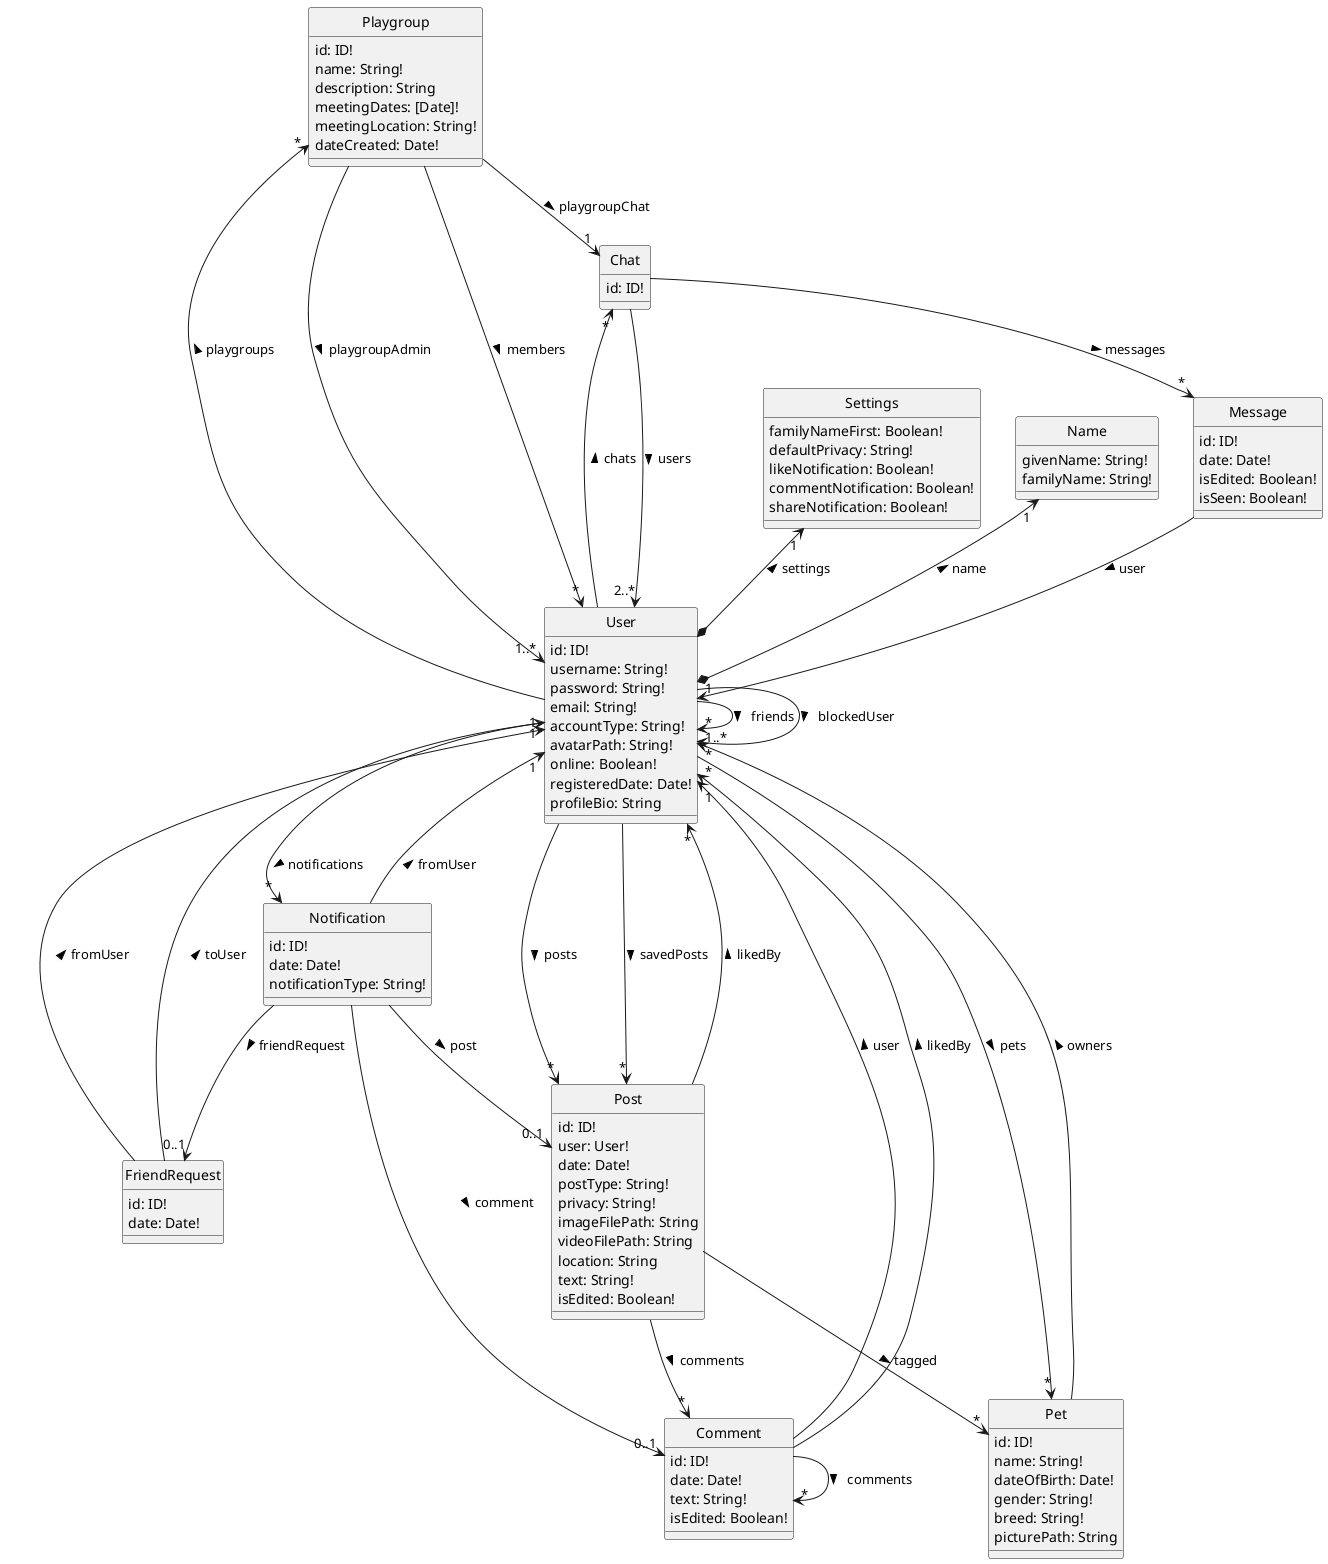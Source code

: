 @startuml DataSchemaExplicitConnections
hide circle
skinparam classAttributeIconSize 0

class User {
    id: ID!
    username: String!
    password: String!
    email: String!
    accountType: String!
    avatarPath: String!
    online: Boolean!
    registeredDate: Date!
    profileBio: String
}

class Name {
    givenName: String!
    familyName: String!
}

class Settings {
    familyNameFirst: Boolean!
    defaultPrivacy: String!
    likeNotification: Boolean!
    commentNotification: Boolean!
    shareNotification: Boolean!
}

class Post {
    id: ID!
    user: User!
    date: Date!
    postType: String!
    privacy: String!
    imageFilePath: String
    videoFilePath: String
    location: String
    text: String!
    isEdited: Boolean!
}

class Comment {
    id: ID!
    date: Date!
    text: String!
    isEdited: Boolean!
}

class Notification {
    id: ID!
    date: Date!
    notificationType: String!
}

class Chat {
    id: ID!
}

class Message {
    id: ID!
    date: Date!
    isEdited: Boolean!
    isSeen: Boolean!
}

class Pet {
    id: ID!
    name: String!
    dateOfBirth: Date!
    gender: String!
    breed: String!
    picturePath: String
}

class Playgroup {
    id: ID!
    name: String!
    description: String
    meetingDates: [Date]!
    meetingLocation: String!
    dateCreated: Date!
}

class FriendRequest {
    id: ID!
    date: Date!
}

User *-up-> "1" Name : name >
User *-up-> "1" Settings : settings >
User --> "*" User : friends >
User --> "*" User : blockedUser >
User --> "*" Post : posts >
User --> "*" Post : savedPosts >
User -up-> "*" Chat: chats >
User --> "*" Notification: notifications >
User -up-> "*" Playgroup: playgroups >
User --> "*" Pet: pets >

Post --> "*" Pet: tagged >
Post --> "*" User: likedBy >
Post --> "*" Comment: comments >

Comment --> "1" User: user >
Comment --> "*" User: likedBy >
Comment --> "*" Comment: comments >

Notification --> "0..1" Post: post >
Notification --> "1" User: fromUser >
Notification --> "0..1" FriendRequest: friendRequest >
Notification --> "0..1" Comment: comment >

Chat --> "2..*" User: users >
Chat --> "*" Message: messages >

Message --> "1" User: user >

Pet --> "1..*" User: owners >

Playgroup --> "1..*" User: playgroupAdmin >
Playgroup --> "*" User: members >
Playgroup --> "1" Chat: playgroupChat >

FriendRequest -left-> "1" User: fromUser >
FriendRequest -left-> "1" User: toUser >

@enduml